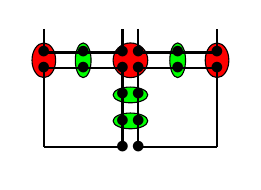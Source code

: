 \begin{tikzpicture}
  \draw[fill=red] (1.1,1.1) circle [radius=0.22];
  \draw[fill=red] (0,1.1) ellipse [y radius=0.22, x radius=.15];
  \draw[fill=red] (2.2,1.1) ellipse [y radius=0.22, x radius=.15];
  \draw[fill=green] (0.5,1.1) ellipse [y radius=0.22, x radius=0.1];
  \draw[fill=green] (1.7,1.1) ellipse [y radius=0.22, x radius=0.1];
  \draw[fill=green] (1.1,0.33) ellipse [x radius=0.22, y radius=0.1];
  \draw[fill=green] (1.1,0.66) ellipse [x radius=0.22, y radius=0.1];

    \draw[thick] (0,0)
    -- (1,0) node {$\bullet$}
    -- (1,1) node {$\bullet$}
    -- (0,1) node {$\bullet$}
    -- (0,0);
    \draw (1, 0.33) node {$\bullet$};
    \draw (1, 0.67) node {$\bullet$};
    \draw (0.5, 1) node {$\bullet$};

    \draw[thick] (2.2,0)
    -- (1.2,0) node {$\bullet$}
    -- (1.2,1) node {$\bullet$}
    -- (2.2,1) node {$\bullet$}
    -- (2.2,0);
    \draw (1.2, 0.33) node {$\bullet$};
    \draw (1.2, 0.67) node {$\bullet$};
    \draw (1.7, 1) node {$\bullet$};

    \draw[thick] (0,1.5)
    -- (0,1.2) node {$\bullet$}
    -- (1,1.2) node {$\bullet$}
    -- (1,1.5);
    \draw (0.5, 1.2) node {$\bullet$};

    \draw[thick] (1.2,1.5)
    -- (1.2,1.2) node {$\bullet$}
    -- (2.2,1.2) node {$\bullet$}
    -- (2.2,1.5);
    \draw (1.7, 1.2) node {$\bullet$};
\end{tikzpicture}